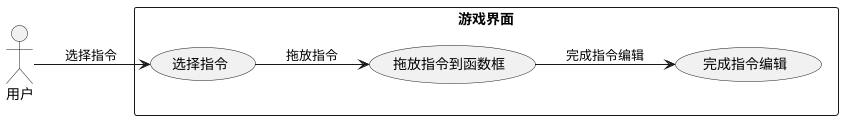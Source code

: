 @startuml
left to right direction
skinparam packageStyle rectangle

actor 用户
rectangle 游戏界面 {
  usecase 选择指令
  usecase 拖放指令到函数框
  usecase 完成指令编辑
}

用户 --> 选择指令 : 选择指令
选择指令 --> 拖放指令到函数框 : 拖放指令
拖放指令到函数框 --> 完成指令编辑 : 完成指令编辑

@enduml

